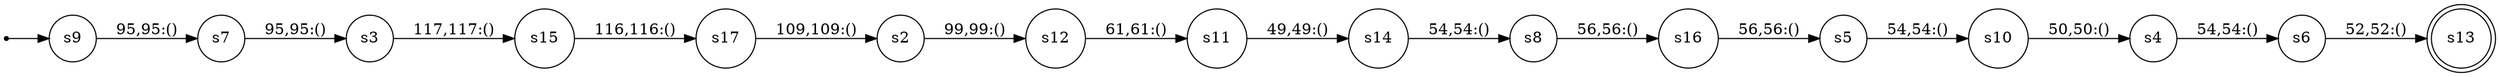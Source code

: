 
      digraph G {
        rankdir=LR;
        init [shape=point];
        node [shape = doublecircle];
        s13
        node [shape = circle];
        init -> s9;
        s17 -> s2 [label = "109,109:()"]
        s16 -> s5 [label = "56,56:()"]
        s15 -> s17 [label = "116,116:()"]
        s14 -> s8 [label = "54,54:()"]
        s12 -> s11 [label = "61,61:()"]
        s11 -> s14 [label = "49,49:()"]
        s10 -> s4 [label = "50,50:()"]
        s9 -> s7 [label = "95,95:()"]
        s8 -> s16 [label = "56,56:()"]
        s7 -> s3 [label = "95,95:()"]
        s6 -> s13 [label = "52,52:()"]
        s5 -> s10 [label = "54,54:()"]
        s4 -> s6 [label = "54,54:()"]
        s3 -> s15 [label = "117,117:()"]
        s2 -> s12 [label = "99,99:()"]}